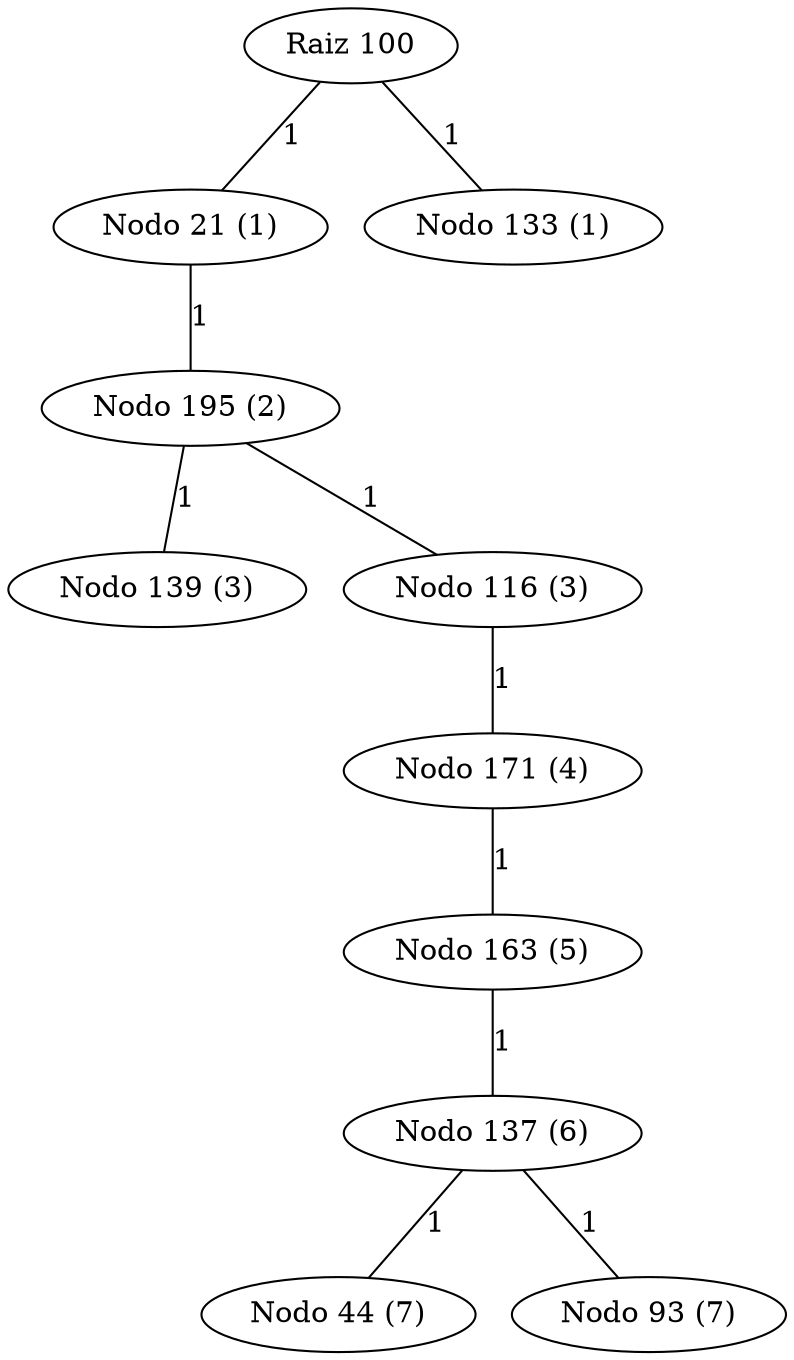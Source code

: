 graph DijkstraErdosRenyi_200_100 {
    "100" [label="Raiz 100"];
    "21" [label="Nodo 21 (1)"];
    "133" [label="Nodo 133 (1)"];
    "195" [label="Nodo 195 (2)"];
    "139" [label="Nodo 139 (3)"];
    "116" [label="Nodo 116 (3)"];
    "171" [label="Nodo 171 (4)"];
    "163" [label="Nodo 163 (5)"];
    "137" [label="Nodo 137 (6)"];
    "44" [label="Nodo 44 (7)"];
    "93" [label="Nodo 93 (7)"];
    "100" -- "21" [label="1"];
    "100" -- "133" [label="1"];
    "21" -- "195" [label="1"];
    "195" -- "139" [label="1"];
    "195" -- "116" [label="1"];
    "116" -- "171" [label="1"];
    "171" -- "163" [label="1"];
    "163" -- "137" [label="1"];
    "137" -- "44" [label="1"];
    "137" -- "93" [label="1"];
}
